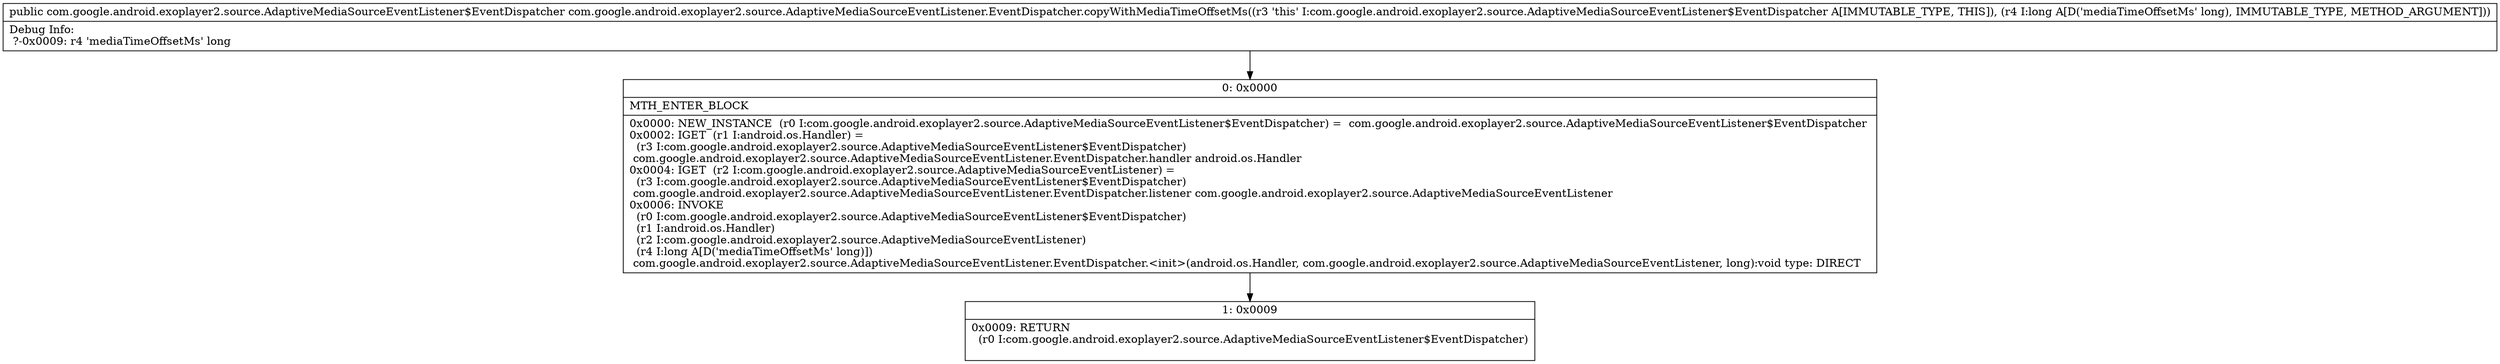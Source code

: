 digraph "CFG forcom.google.android.exoplayer2.source.AdaptiveMediaSourceEventListener.EventDispatcher.copyWithMediaTimeOffsetMs(J)Lcom\/google\/android\/exoplayer2\/source\/AdaptiveMediaSourceEventListener$EventDispatcher;" {
Node_0 [shape=record,label="{0\:\ 0x0000|MTH_ENTER_BLOCK\l|0x0000: NEW_INSTANCE  (r0 I:com.google.android.exoplayer2.source.AdaptiveMediaSourceEventListener$EventDispatcher) =  com.google.android.exoplayer2.source.AdaptiveMediaSourceEventListener$EventDispatcher \l0x0002: IGET  (r1 I:android.os.Handler) = \l  (r3 I:com.google.android.exoplayer2.source.AdaptiveMediaSourceEventListener$EventDispatcher)\l com.google.android.exoplayer2.source.AdaptiveMediaSourceEventListener.EventDispatcher.handler android.os.Handler \l0x0004: IGET  (r2 I:com.google.android.exoplayer2.source.AdaptiveMediaSourceEventListener) = \l  (r3 I:com.google.android.exoplayer2.source.AdaptiveMediaSourceEventListener$EventDispatcher)\l com.google.android.exoplayer2.source.AdaptiveMediaSourceEventListener.EventDispatcher.listener com.google.android.exoplayer2.source.AdaptiveMediaSourceEventListener \l0x0006: INVOKE  \l  (r0 I:com.google.android.exoplayer2.source.AdaptiveMediaSourceEventListener$EventDispatcher)\l  (r1 I:android.os.Handler)\l  (r2 I:com.google.android.exoplayer2.source.AdaptiveMediaSourceEventListener)\l  (r4 I:long A[D('mediaTimeOffsetMs' long)])\l com.google.android.exoplayer2.source.AdaptiveMediaSourceEventListener.EventDispatcher.\<init\>(android.os.Handler, com.google.android.exoplayer2.source.AdaptiveMediaSourceEventListener, long):void type: DIRECT \l}"];
Node_1 [shape=record,label="{1\:\ 0x0009|0x0009: RETURN  \l  (r0 I:com.google.android.exoplayer2.source.AdaptiveMediaSourceEventListener$EventDispatcher)\l \l}"];
MethodNode[shape=record,label="{public com.google.android.exoplayer2.source.AdaptiveMediaSourceEventListener$EventDispatcher com.google.android.exoplayer2.source.AdaptiveMediaSourceEventListener.EventDispatcher.copyWithMediaTimeOffsetMs((r3 'this' I:com.google.android.exoplayer2.source.AdaptiveMediaSourceEventListener$EventDispatcher A[IMMUTABLE_TYPE, THIS]), (r4 I:long A[D('mediaTimeOffsetMs' long), IMMUTABLE_TYPE, METHOD_ARGUMENT]))  | Debug Info:\l  ?\-0x0009: r4 'mediaTimeOffsetMs' long\l}"];
MethodNode -> Node_0;
Node_0 -> Node_1;
}

